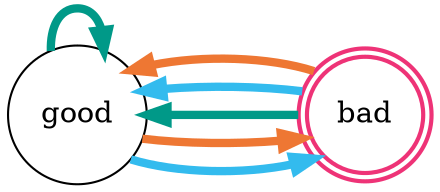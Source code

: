 
digraph {
    graph [rankdir=LR];
    edge [penwidth=4, minlen=2];

    good [label="good", shape="circle"];
    bad [label="bad", shape="doublecircle", color="#ee3377", penwidth=2];

    good -> good [color="#009988"];
    good -> bad [color="#33bbee"];
    good -> bad [color="#ee7733"];
    bad -> good [color="#009988"];
    bad -> good [color="#33bbee"];
    bad -> good [color="#ee7733"];
}
